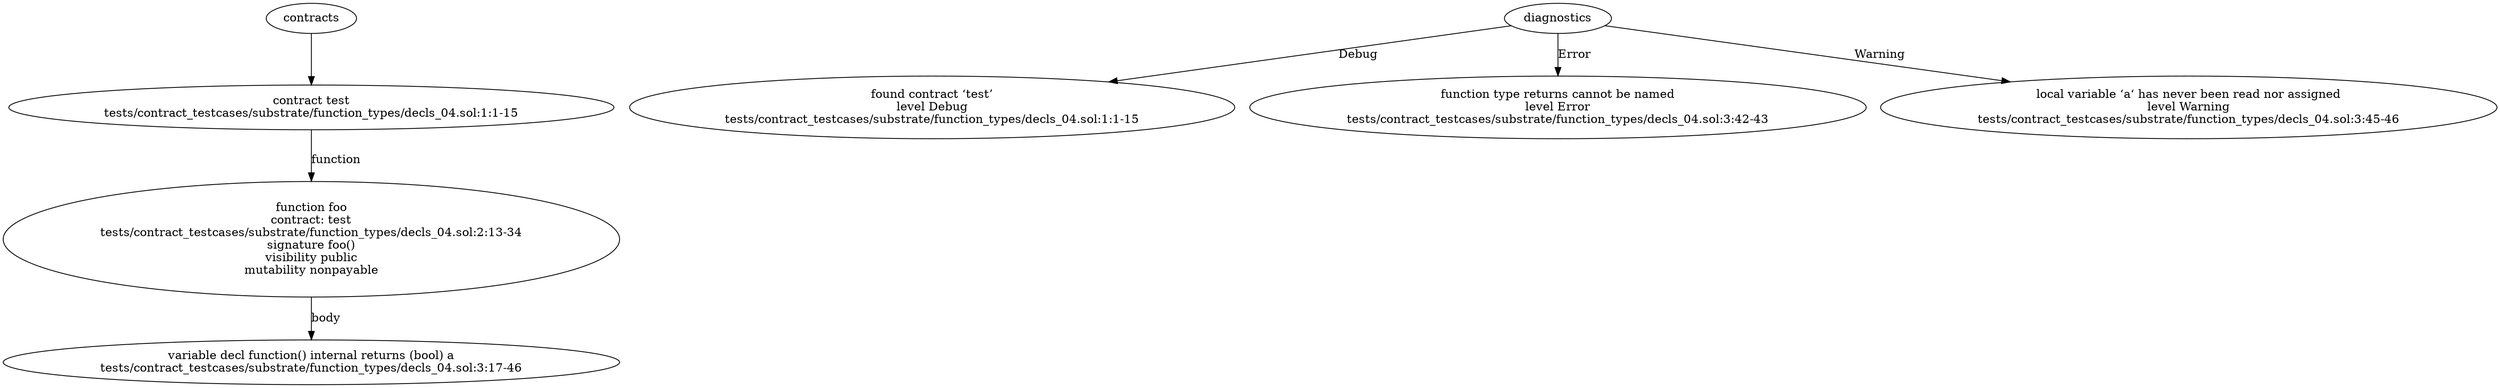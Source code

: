 strict digraph "tests/contract_testcases/substrate/function_types/decls_04.sol" {
	contract [label="contract test\ntests/contract_testcases/substrate/function_types/decls_04.sol:1:1-15"]
	foo [label="function foo\ncontract: test\ntests/contract_testcases/substrate/function_types/decls_04.sol:2:13-34\nsignature foo()\nvisibility public\nmutability nonpayable"]
	var_decl [label="variable decl function() internal returns (bool) a\ntests/contract_testcases/substrate/function_types/decls_04.sol:3:17-46"]
	diagnostic [label="found contract ‘test’\nlevel Debug\ntests/contract_testcases/substrate/function_types/decls_04.sol:1:1-15"]
	diagnostic_6 [label="function type returns cannot be named\nlevel Error\ntests/contract_testcases/substrate/function_types/decls_04.sol:3:42-43"]
	diagnostic_7 [label="local variable ‘a‘ has never been read nor assigned\nlevel Warning\ntests/contract_testcases/substrate/function_types/decls_04.sol:3:45-46"]
	contracts -> contract
	contract -> foo [label="function"]
	foo -> var_decl [label="body"]
	diagnostics -> diagnostic [label="Debug"]
	diagnostics -> diagnostic_6 [label="Error"]
	diagnostics -> diagnostic_7 [label="Warning"]
}
